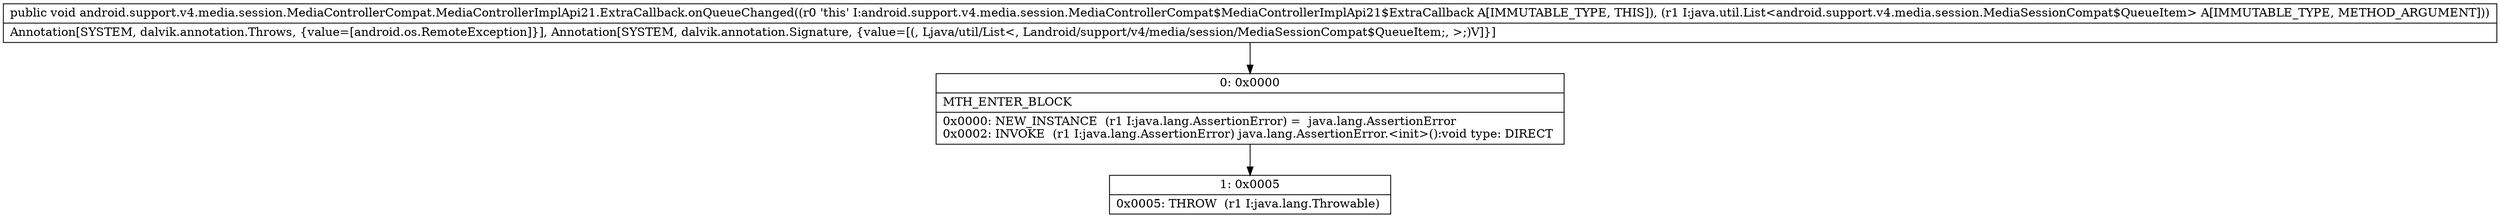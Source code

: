 digraph "CFG forandroid.support.v4.media.session.MediaControllerCompat.MediaControllerImplApi21.ExtraCallback.onQueueChanged(Ljava\/util\/List;)V" {
Node_0 [shape=record,label="{0\:\ 0x0000|MTH_ENTER_BLOCK\l|0x0000: NEW_INSTANCE  (r1 I:java.lang.AssertionError) =  java.lang.AssertionError \l0x0002: INVOKE  (r1 I:java.lang.AssertionError) java.lang.AssertionError.\<init\>():void type: DIRECT \l}"];
Node_1 [shape=record,label="{1\:\ 0x0005|0x0005: THROW  (r1 I:java.lang.Throwable) \l}"];
MethodNode[shape=record,label="{public void android.support.v4.media.session.MediaControllerCompat.MediaControllerImplApi21.ExtraCallback.onQueueChanged((r0 'this' I:android.support.v4.media.session.MediaControllerCompat$MediaControllerImplApi21$ExtraCallback A[IMMUTABLE_TYPE, THIS]), (r1 I:java.util.List\<android.support.v4.media.session.MediaSessionCompat$QueueItem\> A[IMMUTABLE_TYPE, METHOD_ARGUMENT]))  | Annotation[SYSTEM, dalvik.annotation.Throws, \{value=[android.os.RemoteException]\}], Annotation[SYSTEM, dalvik.annotation.Signature, \{value=[(, Ljava\/util\/List\<, Landroid\/support\/v4\/media\/session\/MediaSessionCompat$QueueItem;, \>;)V]\}]\l}"];
MethodNode -> Node_0;
Node_0 -> Node_1;
}

